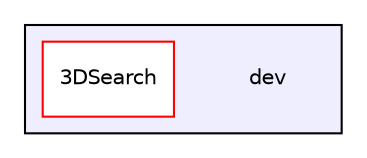 digraph "dev" {
  compound=true
  node [ fontsize="10", fontname="Helvetica"];
  edge [ labelfontsize="10", labelfontname="Helvetica"];
  subgraph clusterdir_5fc0168d11760b9445bd29fa15d9290f {
    graph [ bgcolor="#eeeeff", pencolor="black", label="" URL="dir_5fc0168d11760b9445bd29fa15d9290f.html"];
    dir_5fc0168d11760b9445bd29fa15d9290f [shape=plaintext label="dev"];
    dir_a1170cd76215146b5f5084d8525794bb [shape=box label="3DSearch" color="red" fillcolor="white" style="filled" URL="dir_a1170cd76215146b5f5084d8525794bb.html"];
  }
}
